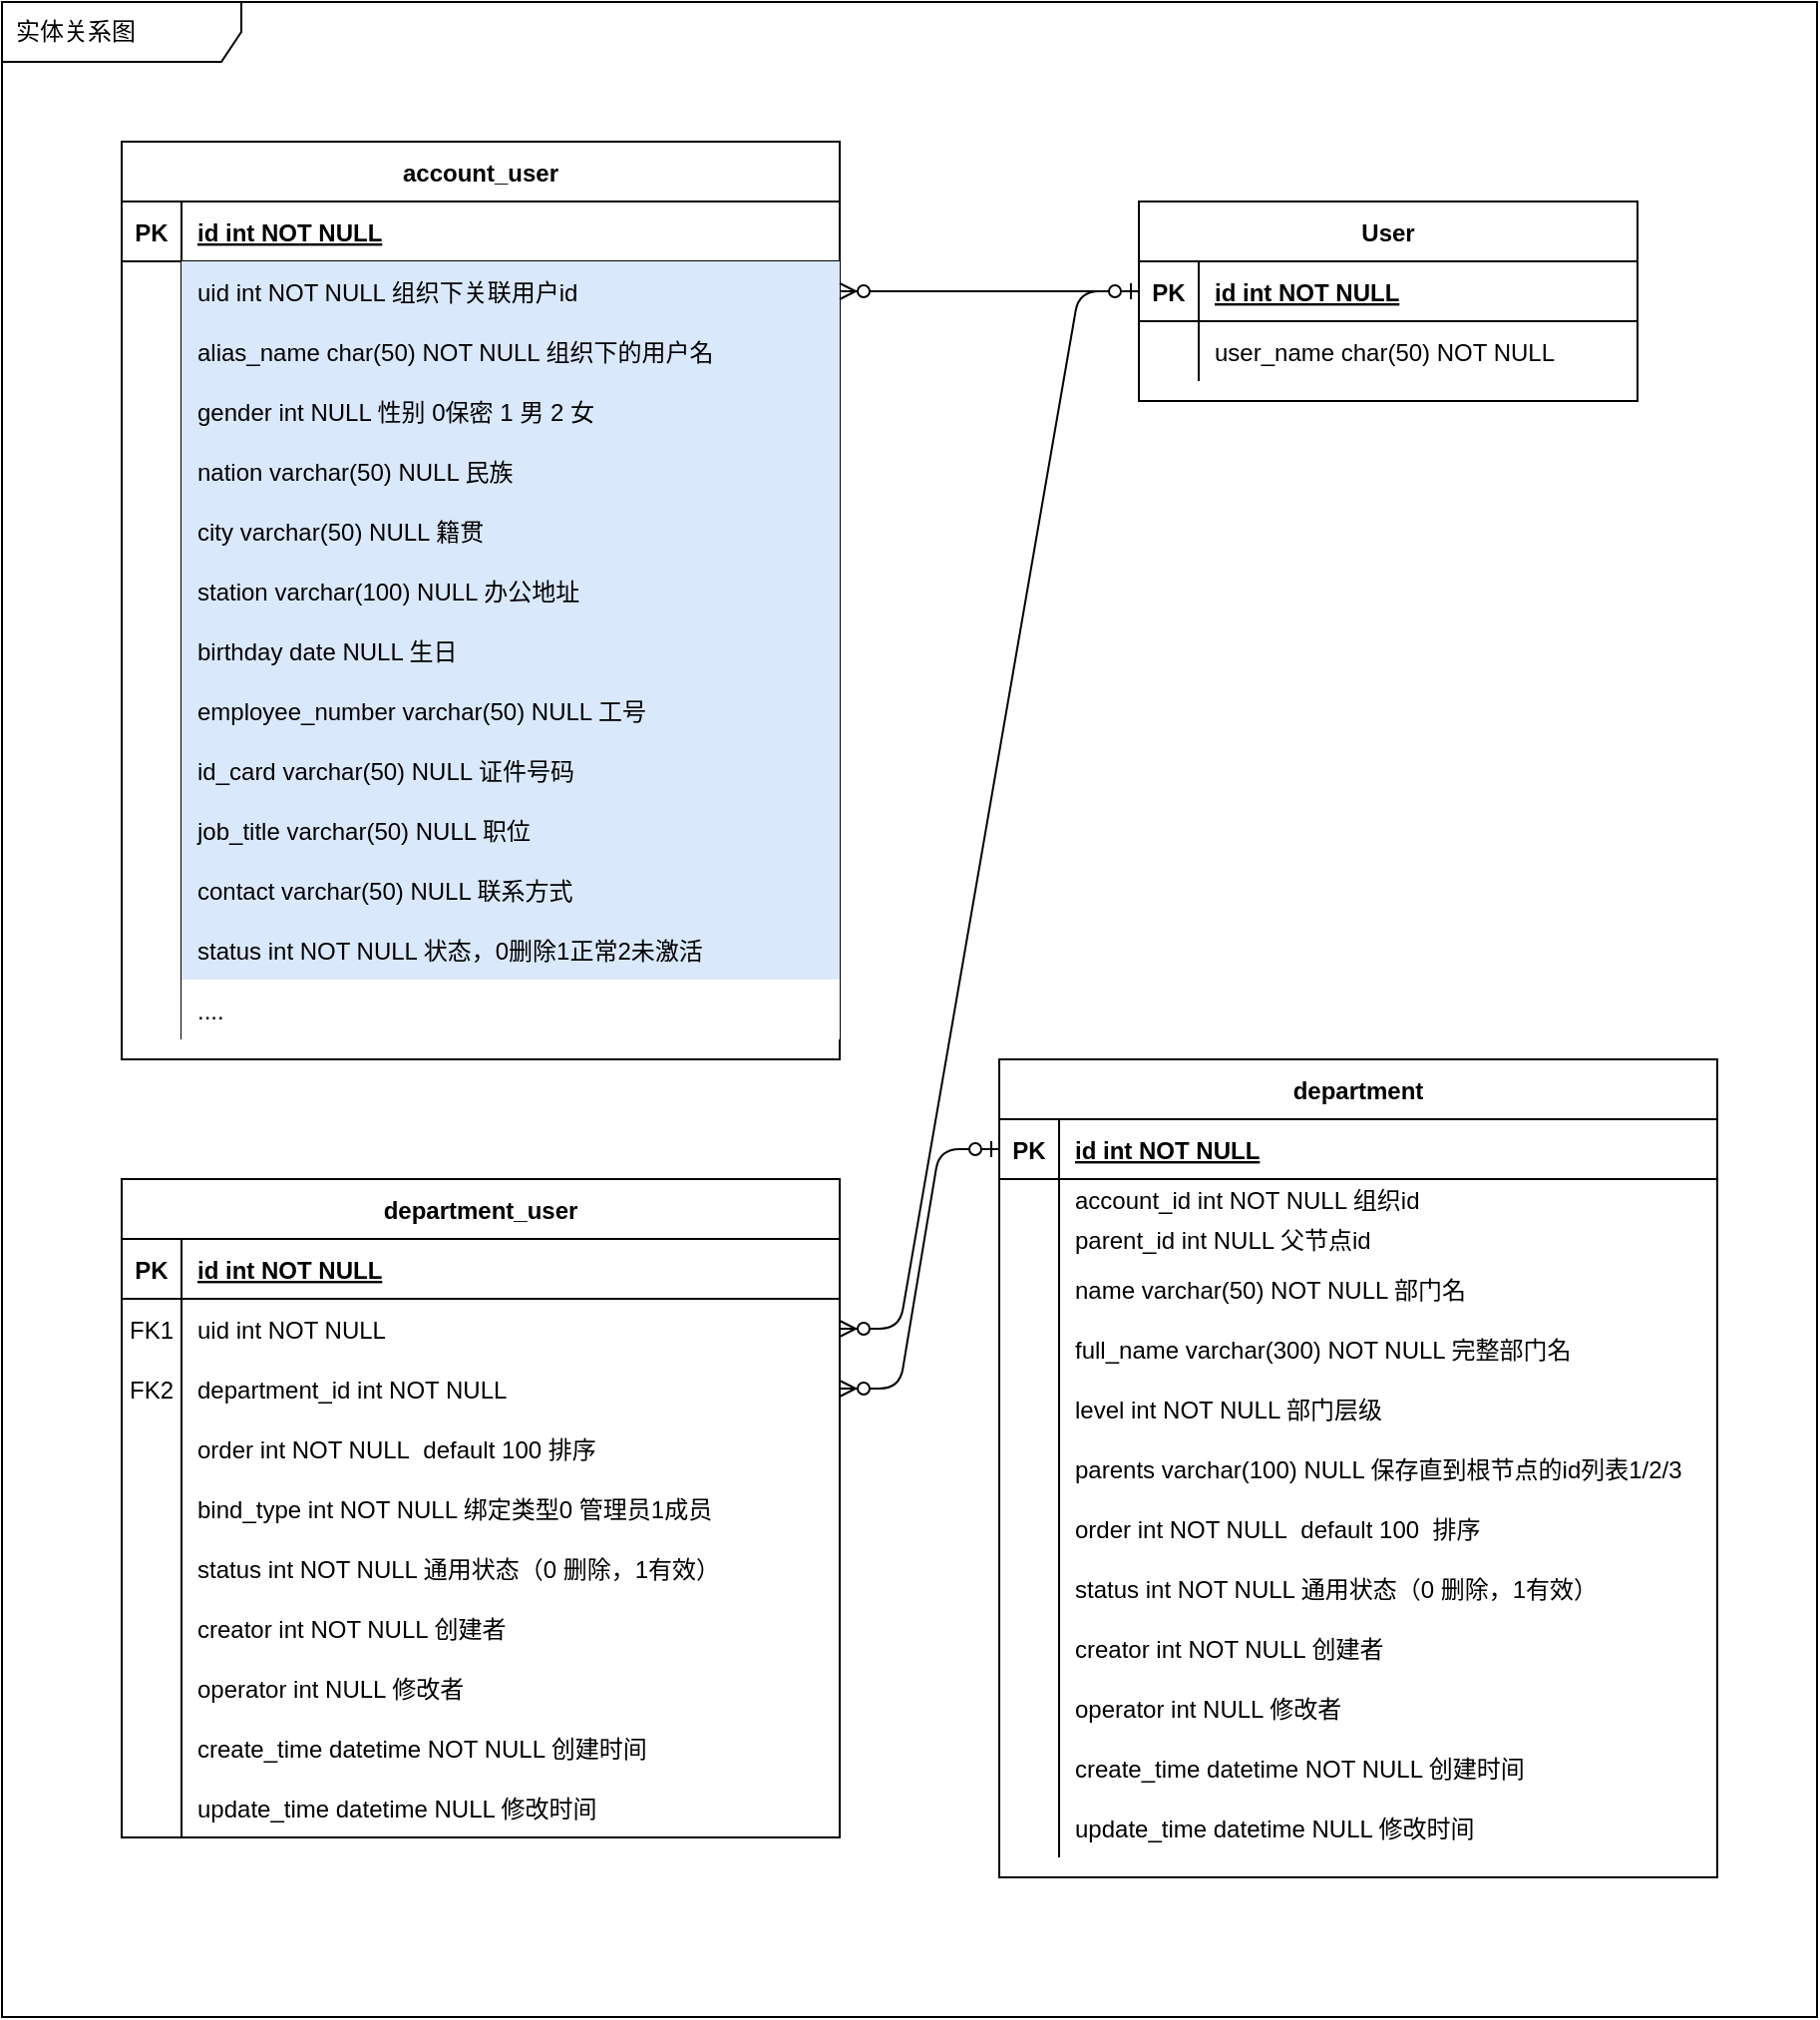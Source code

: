 <mxfile version="15.2.1" type="github" pages="2">
  <diagram id="R2lEEEUBdFMjLlhIrx00" name="部门成员">
    <mxGraphModel dx="2608" dy="819" grid="1" gridSize="10" guides="1" tooltips="1" connect="1" arrows="1" fold="1" page="1" pageScale="1" pageWidth="850" pageHeight="1100" math="0" shadow="0" extFonts="Permanent Marker^https://fonts.googleapis.com/css?family=Permanent+Marker">
      <root>
        <mxCell id="0" />
        <mxCell id="1" parent="0" />
        <mxCell id="nXsBDGM92rr0ssVComMT-1" value="实体关系图" style="shape=umlFrame;whiteSpace=wrap;html=1;width=120;height=30;boundedLbl=1;verticalAlign=middle;align=left;spacingLeft=5;" vertex="1" parent="1">
          <mxGeometry x="-60" y="60" width="910" height="1010" as="geometry" />
        </mxCell>
        <mxCell id="C-vyLk0tnHw3VtMMgP7b-1" value="" style="edgeStyle=entityRelationEdgeStyle;endArrow=ERzeroToMany;startArrow=ERone;endFill=1;startFill=0;" parent="1" source="C-vyLk0tnHw3VtMMgP7b-24" target="C-vyLk0tnHw3VtMMgP7b-6" edge="1">
          <mxGeometry width="100" height="100" relative="1" as="geometry">
            <mxPoint x="400" y="720" as="sourcePoint" />
            <mxPoint x="500" y="620" as="targetPoint" />
          </mxGeometry>
        </mxCell>
        <mxCell id="C-vyLk0tnHw3VtMMgP7b-2" value="department_user" style="shape=table;startSize=30;container=1;collapsible=1;childLayout=tableLayout;fixedRows=1;rowLines=0;fontStyle=1;align=center;resizeLast=1;" parent="1" vertex="1">
          <mxGeometry y="650" width="360" height="330" as="geometry" />
        </mxCell>
        <mxCell id="C-vyLk0tnHw3VtMMgP7b-3" value="" style="shape=partialRectangle;collapsible=0;dropTarget=0;pointerEvents=0;fillColor=none;points=[[0,0.5],[1,0.5]];portConstraint=eastwest;top=0;left=0;right=0;bottom=1;" parent="C-vyLk0tnHw3VtMMgP7b-2" vertex="1">
          <mxGeometry y="30" width="360" height="30" as="geometry" />
        </mxCell>
        <mxCell id="C-vyLk0tnHw3VtMMgP7b-4" value="PK" style="shape=partialRectangle;overflow=hidden;connectable=0;fillColor=none;top=0;left=0;bottom=0;right=0;fontStyle=1;" parent="C-vyLk0tnHw3VtMMgP7b-3" vertex="1">
          <mxGeometry width="30" height="30" as="geometry" />
        </mxCell>
        <mxCell id="C-vyLk0tnHw3VtMMgP7b-5" value="id int NOT NULL " style="shape=partialRectangle;overflow=hidden;connectable=0;fillColor=none;top=0;left=0;bottom=0;right=0;align=left;spacingLeft=6;fontStyle=5;" parent="C-vyLk0tnHw3VtMMgP7b-3" vertex="1">
          <mxGeometry x="30" width="330" height="30" as="geometry" />
        </mxCell>
        <mxCell id="C-vyLk0tnHw3VtMMgP7b-6" value="" style="shape=partialRectangle;collapsible=0;dropTarget=0;pointerEvents=0;fillColor=none;points=[[0,0.5],[1,0.5]];portConstraint=eastwest;top=0;left=0;right=0;bottom=0;" parent="C-vyLk0tnHw3VtMMgP7b-2" vertex="1">
          <mxGeometry y="60" width="360" height="30" as="geometry" />
        </mxCell>
        <mxCell id="C-vyLk0tnHw3VtMMgP7b-7" value="FK1" style="shape=partialRectangle;overflow=hidden;connectable=0;fillColor=none;top=0;left=0;bottom=0;right=0;" parent="C-vyLk0tnHw3VtMMgP7b-6" vertex="1">
          <mxGeometry width="30" height="30" as="geometry" />
        </mxCell>
        <mxCell id="C-vyLk0tnHw3VtMMgP7b-8" value="uid int NOT NULL" style="shape=partialRectangle;overflow=hidden;connectable=0;fillColor=none;top=0;left=0;bottom=0;right=0;align=left;spacingLeft=6;" parent="C-vyLk0tnHw3VtMMgP7b-6" vertex="1">
          <mxGeometry x="30" width="330" height="30" as="geometry" />
        </mxCell>
        <mxCell id="C-vyLk0tnHw3VtMMgP7b-9" value="" style="shape=partialRectangle;collapsible=0;dropTarget=0;pointerEvents=0;fillColor=none;points=[[0,0.5],[1,0.5]];portConstraint=eastwest;top=0;left=0;right=0;bottom=0;" parent="C-vyLk0tnHw3VtMMgP7b-2" vertex="1">
          <mxGeometry y="90" width="360" height="30" as="geometry" />
        </mxCell>
        <mxCell id="C-vyLk0tnHw3VtMMgP7b-10" value="FK2" style="shape=partialRectangle;overflow=hidden;connectable=0;fillColor=none;top=0;left=0;bottom=0;right=0;" parent="C-vyLk0tnHw3VtMMgP7b-9" vertex="1">
          <mxGeometry width="30" height="30" as="geometry" />
        </mxCell>
        <mxCell id="C-vyLk0tnHw3VtMMgP7b-11" value="department_id int NOT NULL" style="shape=partialRectangle;overflow=hidden;connectable=0;fillColor=none;top=0;left=0;bottom=0;right=0;align=left;spacingLeft=6;" parent="C-vyLk0tnHw3VtMMgP7b-9" vertex="1">
          <mxGeometry x="30" width="330" height="30" as="geometry" />
        </mxCell>
        <mxCell id="slBazjc1UHBDNBqlMxVu-6" style="shape=partialRectangle;collapsible=0;dropTarget=0;pointerEvents=0;fillColor=none;points=[[0,0.5],[1,0.5]];portConstraint=eastwest;top=0;left=0;right=0;bottom=0;" vertex="1" parent="C-vyLk0tnHw3VtMMgP7b-2">
          <mxGeometry y="120" width="360" height="30" as="geometry" />
        </mxCell>
        <mxCell id="slBazjc1UHBDNBqlMxVu-7" style="shape=partialRectangle;overflow=hidden;connectable=0;fillColor=none;top=0;left=0;bottom=0;right=0;" vertex="1" parent="slBazjc1UHBDNBqlMxVu-6">
          <mxGeometry width="30" height="30" as="geometry" />
        </mxCell>
        <mxCell id="slBazjc1UHBDNBqlMxVu-8" value="order int NOT NULL  default 100 排序" style="shape=partialRectangle;overflow=hidden;connectable=0;fillColor=none;top=0;left=0;bottom=0;right=0;align=left;spacingLeft=6;" vertex="1" parent="slBazjc1UHBDNBqlMxVu-6">
          <mxGeometry x="30" width="330" height="30" as="geometry" />
        </mxCell>
        <mxCell id="slBazjc1UHBDNBqlMxVu-10" style="shape=partialRectangle;collapsible=0;dropTarget=0;pointerEvents=0;fillColor=none;points=[[0,0.5],[1,0.5]];portConstraint=eastwest;top=0;left=0;right=0;bottom=0;" vertex="1" parent="C-vyLk0tnHw3VtMMgP7b-2">
          <mxGeometry y="150" width="360" height="30" as="geometry" />
        </mxCell>
        <mxCell id="slBazjc1UHBDNBqlMxVu-11" style="shape=partialRectangle;overflow=hidden;connectable=0;fillColor=none;top=0;left=0;bottom=0;right=0;" vertex="1" parent="slBazjc1UHBDNBqlMxVu-10">
          <mxGeometry width="30" height="30" as="geometry" />
        </mxCell>
        <mxCell id="slBazjc1UHBDNBqlMxVu-12" value="bind_type int NOT NULL 绑定类型0 管理员1成员 " style="shape=partialRectangle;overflow=hidden;connectable=0;fillColor=none;top=0;left=0;bottom=0;right=0;align=left;spacingLeft=6;" vertex="1" parent="slBazjc1UHBDNBqlMxVu-10">
          <mxGeometry x="30" width="330" height="30" as="geometry" />
        </mxCell>
        <mxCell id="Lw-cmZCCrCGT3gQhGZ3B-30" value="" style="shape=partialRectangle;collapsible=0;dropTarget=0;pointerEvents=0;fillColor=none;points=[[0,0.5],[1,0.5]];portConstraint=eastwest;top=0;left=0;right=0;bottom=0;" vertex="1" parent="C-vyLk0tnHw3VtMMgP7b-2">
          <mxGeometry y="180" width="360" height="30" as="geometry" />
        </mxCell>
        <mxCell id="Lw-cmZCCrCGT3gQhGZ3B-31" value="" style="shape=partialRectangle;overflow=hidden;connectable=0;fillColor=none;top=0;left=0;bottom=0;right=0;" vertex="1" parent="Lw-cmZCCrCGT3gQhGZ3B-30">
          <mxGeometry width="30" height="30" as="geometry" />
        </mxCell>
        <mxCell id="Lw-cmZCCrCGT3gQhGZ3B-32" value="status int NOT NULL 通用状态（0 删除，1有效）" style="shape=partialRectangle;overflow=hidden;connectable=0;fillColor=none;top=0;left=0;bottom=0;right=0;align=left;spacingLeft=6;" vertex="1" parent="Lw-cmZCCrCGT3gQhGZ3B-30">
          <mxGeometry x="30" width="330" height="30" as="geometry" />
        </mxCell>
        <mxCell id="Lw-cmZCCrCGT3gQhGZ3B-33" value="" style="shape=partialRectangle;collapsible=0;dropTarget=0;pointerEvents=0;fillColor=none;points=[[0,0.5],[1,0.5]];portConstraint=eastwest;top=0;left=0;right=0;bottom=0;" vertex="1" parent="C-vyLk0tnHw3VtMMgP7b-2">
          <mxGeometry y="210" width="360" height="30" as="geometry" />
        </mxCell>
        <mxCell id="Lw-cmZCCrCGT3gQhGZ3B-34" value="" style="shape=partialRectangle;overflow=hidden;connectable=0;fillColor=none;top=0;left=0;bottom=0;right=0;" vertex="1" parent="Lw-cmZCCrCGT3gQhGZ3B-33">
          <mxGeometry width="30" height="30" as="geometry" />
        </mxCell>
        <mxCell id="Lw-cmZCCrCGT3gQhGZ3B-35" value="creator int NOT NULL 创建者" style="shape=partialRectangle;overflow=hidden;connectable=0;fillColor=none;top=0;left=0;bottom=0;right=0;align=left;spacingLeft=6;" vertex="1" parent="Lw-cmZCCrCGT3gQhGZ3B-33">
          <mxGeometry x="30" width="330" height="30" as="geometry" />
        </mxCell>
        <mxCell id="Lw-cmZCCrCGT3gQhGZ3B-36" value="" style="shape=partialRectangle;collapsible=0;dropTarget=0;pointerEvents=0;fillColor=none;points=[[0,0.5],[1,0.5]];portConstraint=eastwest;top=0;left=0;right=0;bottom=0;" vertex="1" parent="C-vyLk0tnHw3VtMMgP7b-2">
          <mxGeometry y="240" width="360" height="30" as="geometry" />
        </mxCell>
        <mxCell id="Lw-cmZCCrCGT3gQhGZ3B-37" value="" style="shape=partialRectangle;overflow=hidden;connectable=0;fillColor=none;top=0;left=0;bottom=0;right=0;" vertex="1" parent="Lw-cmZCCrCGT3gQhGZ3B-36">
          <mxGeometry width="30" height="30" as="geometry" />
        </mxCell>
        <mxCell id="Lw-cmZCCrCGT3gQhGZ3B-38" value="operator int NULL 修改者" style="shape=partialRectangle;overflow=hidden;connectable=0;fillColor=none;top=0;left=0;bottom=0;right=0;align=left;spacingLeft=6;" vertex="1" parent="Lw-cmZCCrCGT3gQhGZ3B-36">
          <mxGeometry x="30" width="330" height="30" as="geometry" />
        </mxCell>
        <mxCell id="Lw-cmZCCrCGT3gQhGZ3B-39" value="" style="shape=partialRectangle;collapsible=0;dropTarget=0;pointerEvents=0;fillColor=none;points=[[0,0.5],[1,0.5]];portConstraint=eastwest;top=0;left=0;right=0;bottom=0;" vertex="1" parent="C-vyLk0tnHw3VtMMgP7b-2">
          <mxGeometry y="270" width="360" height="30" as="geometry" />
        </mxCell>
        <mxCell id="Lw-cmZCCrCGT3gQhGZ3B-40" value="" style="shape=partialRectangle;overflow=hidden;connectable=0;fillColor=none;top=0;left=0;bottom=0;right=0;" vertex="1" parent="Lw-cmZCCrCGT3gQhGZ3B-39">
          <mxGeometry width="30" height="30" as="geometry" />
        </mxCell>
        <mxCell id="Lw-cmZCCrCGT3gQhGZ3B-41" value="create_time datetime NOT NULL 创建时间" style="shape=partialRectangle;overflow=hidden;connectable=0;fillColor=none;top=0;left=0;bottom=0;right=0;align=left;spacingLeft=6;" vertex="1" parent="Lw-cmZCCrCGT3gQhGZ3B-39">
          <mxGeometry x="30" width="330" height="30" as="geometry" />
        </mxCell>
        <mxCell id="Lw-cmZCCrCGT3gQhGZ3B-42" value="" style="shape=partialRectangle;collapsible=0;dropTarget=0;pointerEvents=0;fillColor=none;points=[[0,0.5],[1,0.5]];portConstraint=eastwest;top=0;left=0;right=0;bottom=0;" vertex="1" parent="C-vyLk0tnHw3VtMMgP7b-2">
          <mxGeometry y="300" width="360" height="30" as="geometry" />
        </mxCell>
        <mxCell id="Lw-cmZCCrCGT3gQhGZ3B-43" value="" style="shape=partialRectangle;overflow=hidden;connectable=0;fillColor=none;top=0;left=0;bottom=0;right=0;" vertex="1" parent="Lw-cmZCCrCGT3gQhGZ3B-42">
          <mxGeometry width="30" height="30" as="geometry" />
        </mxCell>
        <mxCell id="Lw-cmZCCrCGT3gQhGZ3B-44" value="update_time datetime NULL 修改时间" style="shape=partialRectangle;overflow=hidden;connectable=0;fillColor=none;top=0;left=0;bottom=0;right=0;align=left;spacingLeft=6;" vertex="1" parent="Lw-cmZCCrCGT3gQhGZ3B-42">
          <mxGeometry x="30" width="330" height="30" as="geometry" />
        </mxCell>
        <mxCell id="C-vyLk0tnHw3VtMMgP7b-13" value="department" style="shape=table;startSize=30;container=1;collapsible=1;childLayout=tableLayout;fixedRows=1;rowLines=0;fontStyle=1;align=center;resizeLast=1;" parent="1" vertex="1">
          <mxGeometry x="440" y="590" width="360" height="410" as="geometry" />
        </mxCell>
        <mxCell id="C-vyLk0tnHw3VtMMgP7b-14" value="" style="shape=partialRectangle;collapsible=0;dropTarget=0;pointerEvents=0;fillColor=none;points=[[0,0.5],[1,0.5]];portConstraint=eastwest;top=0;left=0;right=0;bottom=1;" parent="C-vyLk0tnHw3VtMMgP7b-13" vertex="1">
          <mxGeometry y="30" width="360" height="30" as="geometry" />
        </mxCell>
        <mxCell id="C-vyLk0tnHw3VtMMgP7b-15" value="PK" style="shape=partialRectangle;overflow=hidden;connectable=0;fillColor=none;top=0;left=0;bottom=0;right=0;fontStyle=1;" parent="C-vyLk0tnHw3VtMMgP7b-14" vertex="1">
          <mxGeometry width="30" height="30" as="geometry" />
        </mxCell>
        <mxCell id="C-vyLk0tnHw3VtMMgP7b-16" value="id int NOT NULL " style="shape=partialRectangle;overflow=hidden;connectable=0;fillColor=none;top=0;left=0;bottom=0;right=0;align=left;spacingLeft=6;fontStyle=5;" parent="C-vyLk0tnHw3VtMMgP7b-14" vertex="1">
          <mxGeometry x="30" width="330" height="30" as="geometry" />
        </mxCell>
        <mxCell id="C-vyLk0tnHw3VtMMgP7b-17" value="" style="shape=partialRectangle;collapsible=0;dropTarget=0;pointerEvents=0;fillColor=none;points=[[0,0.5],[1,0.5]];portConstraint=eastwest;top=0;left=0;right=0;bottom=0;" parent="C-vyLk0tnHw3VtMMgP7b-13" vertex="1">
          <mxGeometry y="60" width="360" height="20" as="geometry" />
        </mxCell>
        <mxCell id="C-vyLk0tnHw3VtMMgP7b-18" value="" style="shape=partialRectangle;overflow=hidden;connectable=0;fillColor=none;top=0;left=0;bottom=0;right=0;" parent="C-vyLk0tnHw3VtMMgP7b-17" vertex="1">
          <mxGeometry width="30" height="20" as="geometry" />
        </mxCell>
        <mxCell id="C-vyLk0tnHw3VtMMgP7b-19" value="account_id int NOT NULL 组织id" style="shape=partialRectangle;overflow=hidden;connectable=0;fillColor=none;top=0;left=0;bottom=0;right=0;align=left;spacingLeft=6;" parent="C-vyLk0tnHw3VtMMgP7b-17" vertex="1">
          <mxGeometry x="30" width="330" height="20" as="geometry" />
        </mxCell>
        <mxCell id="maTe4Xsu1yc0DHSi450m-1" value="" style="shape=partialRectangle;collapsible=0;dropTarget=0;pointerEvents=0;fillColor=none;points=[[0,0.5],[1,0.5]];portConstraint=eastwest;top=0;left=0;right=0;bottom=0;" vertex="1" parent="C-vyLk0tnHw3VtMMgP7b-13">
          <mxGeometry y="80" width="360" height="20" as="geometry" />
        </mxCell>
        <mxCell id="maTe4Xsu1yc0DHSi450m-2" value="" style="shape=partialRectangle;overflow=hidden;connectable=0;fillColor=none;top=0;left=0;bottom=0;right=0;" vertex="1" parent="maTe4Xsu1yc0DHSi450m-1">
          <mxGeometry width="30" height="20" as="geometry" />
        </mxCell>
        <mxCell id="maTe4Xsu1yc0DHSi450m-3" value="parent_id int NULL 父节点id" style="shape=partialRectangle;overflow=hidden;connectable=0;fillColor=none;top=0;left=0;bottom=0;right=0;align=left;spacingLeft=6;" vertex="1" parent="maTe4Xsu1yc0DHSi450m-1">
          <mxGeometry x="30" width="330" height="20" as="geometry" />
        </mxCell>
        <mxCell id="C-vyLk0tnHw3VtMMgP7b-20" value="" style="shape=partialRectangle;collapsible=0;dropTarget=0;pointerEvents=0;fillColor=none;points=[[0,0.5],[1,0.5]];portConstraint=eastwest;top=0;left=0;right=0;bottom=0;" parent="C-vyLk0tnHw3VtMMgP7b-13" vertex="1">
          <mxGeometry y="100" width="360" height="30" as="geometry" />
        </mxCell>
        <mxCell id="C-vyLk0tnHw3VtMMgP7b-21" value="" style="shape=partialRectangle;overflow=hidden;connectable=0;fillColor=none;top=0;left=0;bottom=0;right=0;" parent="C-vyLk0tnHw3VtMMgP7b-20" vertex="1">
          <mxGeometry width="30" height="30" as="geometry" />
        </mxCell>
        <mxCell id="C-vyLk0tnHw3VtMMgP7b-22" value="name varchar(50) NOT NULL 部门名" style="shape=partialRectangle;overflow=hidden;connectable=0;fillColor=none;top=0;left=0;bottom=0;right=0;align=left;spacingLeft=6;" parent="C-vyLk0tnHw3VtMMgP7b-20" vertex="1">
          <mxGeometry x="30" width="330" height="30" as="geometry" />
        </mxCell>
        <mxCell id="slBazjc1UHBDNBqlMxVu-13" style="shape=partialRectangle;collapsible=0;dropTarget=0;pointerEvents=0;fillColor=none;points=[[0,0.5],[1,0.5]];portConstraint=eastwest;top=0;left=0;right=0;bottom=0;" vertex="1" parent="C-vyLk0tnHw3VtMMgP7b-13">
          <mxGeometry y="130" width="360" height="30" as="geometry" />
        </mxCell>
        <mxCell id="slBazjc1UHBDNBqlMxVu-14" style="shape=partialRectangle;overflow=hidden;connectable=0;fillColor=none;top=0;left=0;bottom=0;right=0;" vertex="1" parent="slBazjc1UHBDNBqlMxVu-13">
          <mxGeometry width="30" height="30" as="geometry" />
        </mxCell>
        <mxCell id="slBazjc1UHBDNBqlMxVu-15" value="full_name varchar(300) NOT NULL 完整部门名" style="shape=partialRectangle;overflow=hidden;connectable=0;fillColor=none;top=0;left=0;bottom=0;right=0;align=left;spacingLeft=6;" vertex="1" parent="slBazjc1UHBDNBqlMxVu-13">
          <mxGeometry x="30" width="330" height="30" as="geometry" />
        </mxCell>
        <mxCell id="slBazjc1UHBDNBqlMxVu-16" style="shape=partialRectangle;collapsible=0;dropTarget=0;pointerEvents=0;fillColor=none;points=[[0,0.5],[1,0.5]];portConstraint=eastwest;top=0;left=0;right=0;bottom=0;" vertex="1" parent="C-vyLk0tnHw3VtMMgP7b-13">
          <mxGeometry y="160" width="360" height="30" as="geometry" />
        </mxCell>
        <mxCell id="slBazjc1UHBDNBqlMxVu-17" style="shape=partialRectangle;overflow=hidden;connectable=0;fillColor=none;top=0;left=0;bottom=0;right=0;" vertex="1" parent="slBazjc1UHBDNBqlMxVu-16">
          <mxGeometry width="30" height="30" as="geometry" />
        </mxCell>
        <mxCell id="slBazjc1UHBDNBqlMxVu-18" value="level int NOT NULL 部门层级" style="shape=partialRectangle;overflow=hidden;connectable=0;fillColor=none;top=0;left=0;bottom=0;right=0;align=left;spacingLeft=6;" vertex="1" parent="slBazjc1UHBDNBqlMxVu-16">
          <mxGeometry x="30" width="330" height="30" as="geometry" />
        </mxCell>
        <mxCell id="Lw-cmZCCrCGT3gQhGZ3B-7" value="" style="shape=partialRectangle;collapsible=0;dropTarget=0;pointerEvents=0;fillColor=none;points=[[0,0.5],[1,0.5]];portConstraint=eastwest;top=0;left=0;right=0;bottom=0;" vertex="1" parent="C-vyLk0tnHw3VtMMgP7b-13">
          <mxGeometry y="190" width="360" height="30" as="geometry" />
        </mxCell>
        <mxCell id="Lw-cmZCCrCGT3gQhGZ3B-8" value="" style="shape=partialRectangle;overflow=hidden;connectable=0;fillColor=none;top=0;left=0;bottom=0;right=0;" vertex="1" parent="Lw-cmZCCrCGT3gQhGZ3B-7">
          <mxGeometry width="30" height="30" as="geometry" />
        </mxCell>
        <mxCell id="Lw-cmZCCrCGT3gQhGZ3B-9" value="parents varchar(100) NULL 保存直到根节点的id列表1/2/3" style="shape=partialRectangle;overflow=hidden;connectable=0;fillColor=none;top=0;left=0;bottom=0;right=0;align=left;spacingLeft=6;" vertex="1" parent="Lw-cmZCCrCGT3gQhGZ3B-7">
          <mxGeometry x="30" width="330" height="30" as="geometry" />
        </mxCell>
        <mxCell id="Lw-cmZCCrCGT3gQhGZ3B-3" value="" style="shape=partialRectangle;collapsible=0;dropTarget=0;pointerEvents=0;fillColor=none;points=[[0,0.5],[1,0.5]];portConstraint=eastwest;top=0;left=0;right=0;bottom=0;" vertex="1" parent="C-vyLk0tnHw3VtMMgP7b-13">
          <mxGeometry y="220" width="360" height="30" as="geometry" />
        </mxCell>
        <mxCell id="Lw-cmZCCrCGT3gQhGZ3B-4" value="" style="shape=partialRectangle;overflow=hidden;connectable=0;fillColor=none;top=0;left=0;bottom=0;right=0;" vertex="1" parent="Lw-cmZCCrCGT3gQhGZ3B-3">
          <mxGeometry width="30" height="30" as="geometry" />
        </mxCell>
        <mxCell id="Lw-cmZCCrCGT3gQhGZ3B-5" value="order int NOT NULL  default 100  排序" style="shape=partialRectangle;overflow=hidden;connectable=0;fillColor=none;top=0;left=0;bottom=0;right=0;align=left;spacingLeft=6;" vertex="1" parent="Lw-cmZCCrCGT3gQhGZ3B-3">
          <mxGeometry x="30" width="330" height="30" as="geometry" />
        </mxCell>
        <mxCell id="Lw-cmZCCrCGT3gQhGZ3B-10" value="" style="shape=partialRectangle;collapsible=0;dropTarget=0;pointerEvents=0;fillColor=none;points=[[0,0.5],[1,0.5]];portConstraint=eastwest;top=0;left=0;right=0;bottom=0;" vertex="1" parent="C-vyLk0tnHw3VtMMgP7b-13">
          <mxGeometry y="250" width="360" height="30" as="geometry" />
        </mxCell>
        <mxCell id="Lw-cmZCCrCGT3gQhGZ3B-11" value="" style="shape=partialRectangle;overflow=hidden;connectable=0;fillColor=none;top=0;left=0;bottom=0;right=0;" vertex="1" parent="Lw-cmZCCrCGT3gQhGZ3B-10">
          <mxGeometry width="30" height="30" as="geometry" />
        </mxCell>
        <mxCell id="Lw-cmZCCrCGT3gQhGZ3B-12" value="status int NOT NULL 通用状态（0 删除，1有效）" style="shape=partialRectangle;overflow=hidden;connectable=0;fillColor=none;top=0;left=0;bottom=0;right=0;align=left;spacingLeft=6;" vertex="1" parent="Lw-cmZCCrCGT3gQhGZ3B-10">
          <mxGeometry x="30" width="330" height="30" as="geometry" />
        </mxCell>
        <mxCell id="Lw-cmZCCrCGT3gQhGZ3B-13" value="" style="shape=partialRectangle;collapsible=0;dropTarget=0;pointerEvents=0;fillColor=none;points=[[0,0.5],[1,0.5]];portConstraint=eastwest;top=0;left=0;right=0;bottom=0;" vertex="1" parent="C-vyLk0tnHw3VtMMgP7b-13">
          <mxGeometry y="280" width="360" height="30" as="geometry" />
        </mxCell>
        <mxCell id="Lw-cmZCCrCGT3gQhGZ3B-14" value="" style="shape=partialRectangle;overflow=hidden;connectable=0;fillColor=none;top=0;left=0;bottom=0;right=0;" vertex="1" parent="Lw-cmZCCrCGT3gQhGZ3B-13">
          <mxGeometry width="30" height="30" as="geometry" />
        </mxCell>
        <mxCell id="Lw-cmZCCrCGT3gQhGZ3B-15" value="creator int NOT NULL 创建者" style="shape=partialRectangle;overflow=hidden;connectable=0;fillColor=none;top=0;left=0;bottom=0;right=0;align=left;spacingLeft=6;" vertex="1" parent="Lw-cmZCCrCGT3gQhGZ3B-13">
          <mxGeometry x="30" width="330" height="30" as="geometry" />
        </mxCell>
        <mxCell id="Lw-cmZCCrCGT3gQhGZ3B-16" value="" style="shape=partialRectangle;collapsible=0;dropTarget=0;pointerEvents=0;fillColor=none;points=[[0,0.5],[1,0.5]];portConstraint=eastwest;top=0;left=0;right=0;bottom=0;" vertex="1" parent="C-vyLk0tnHw3VtMMgP7b-13">
          <mxGeometry y="310" width="360" height="30" as="geometry" />
        </mxCell>
        <mxCell id="Lw-cmZCCrCGT3gQhGZ3B-17" value="" style="shape=partialRectangle;overflow=hidden;connectable=0;fillColor=none;top=0;left=0;bottom=0;right=0;" vertex="1" parent="Lw-cmZCCrCGT3gQhGZ3B-16">
          <mxGeometry width="30" height="30" as="geometry" />
        </mxCell>
        <mxCell id="Lw-cmZCCrCGT3gQhGZ3B-18" value="operator int NULL 修改者" style="shape=partialRectangle;overflow=hidden;connectable=0;fillColor=none;top=0;left=0;bottom=0;right=0;align=left;spacingLeft=6;" vertex="1" parent="Lw-cmZCCrCGT3gQhGZ3B-16">
          <mxGeometry x="30" width="330" height="30" as="geometry" />
        </mxCell>
        <mxCell id="Lw-cmZCCrCGT3gQhGZ3B-19" value="" style="shape=partialRectangle;collapsible=0;dropTarget=0;pointerEvents=0;fillColor=none;points=[[0,0.5],[1,0.5]];portConstraint=eastwest;top=0;left=0;right=0;bottom=0;" vertex="1" parent="C-vyLk0tnHw3VtMMgP7b-13">
          <mxGeometry y="340" width="360" height="30" as="geometry" />
        </mxCell>
        <mxCell id="Lw-cmZCCrCGT3gQhGZ3B-20" value="" style="shape=partialRectangle;overflow=hidden;connectable=0;fillColor=none;top=0;left=0;bottom=0;right=0;" vertex="1" parent="Lw-cmZCCrCGT3gQhGZ3B-19">
          <mxGeometry width="30" height="30" as="geometry" />
        </mxCell>
        <mxCell id="Lw-cmZCCrCGT3gQhGZ3B-21" value="create_time datetime NOT NULL 创建时间" style="shape=partialRectangle;overflow=hidden;connectable=0;fillColor=none;top=0;left=0;bottom=0;right=0;align=left;spacingLeft=6;" vertex="1" parent="Lw-cmZCCrCGT3gQhGZ3B-19">
          <mxGeometry x="30" width="330" height="30" as="geometry" />
        </mxCell>
        <mxCell id="Lw-cmZCCrCGT3gQhGZ3B-22" value="" style="shape=partialRectangle;collapsible=0;dropTarget=0;pointerEvents=0;fillColor=none;points=[[0,0.5],[1,0.5]];portConstraint=eastwest;top=0;left=0;right=0;bottom=0;" vertex="1" parent="C-vyLk0tnHw3VtMMgP7b-13">
          <mxGeometry y="370" width="360" height="30" as="geometry" />
        </mxCell>
        <mxCell id="Lw-cmZCCrCGT3gQhGZ3B-23" value="" style="shape=partialRectangle;overflow=hidden;connectable=0;fillColor=none;top=0;left=0;bottom=0;right=0;" vertex="1" parent="Lw-cmZCCrCGT3gQhGZ3B-22">
          <mxGeometry width="30" height="30" as="geometry" />
        </mxCell>
        <mxCell id="Lw-cmZCCrCGT3gQhGZ3B-24" value="update_time datetime NULL 修改时间" style="shape=partialRectangle;overflow=hidden;connectable=0;fillColor=none;top=0;left=0;bottom=0;right=0;align=left;spacingLeft=6;" vertex="1" parent="Lw-cmZCCrCGT3gQhGZ3B-22">
          <mxGeometry x="30" width="330" height="30" as="geometry" />
        </mxCell>
        <mxCell id="C-vyLk0tnHw3VtMMgP7b-23" value="User" style="shape=table;startSize=30;container=1;collapsible=1;childLayout=tableLayout;fixedRows=1;rowLines=0;fontStyle=1;align=center;resizeLast=1;" parent="1" vertex="1">
          <mxGeometry x="510" y="160" width="250" height="100" as="geometry" />
        </mxCell>
        <mxCell id="C-vyLk0tnHw3VtMMgP7b-24" value="" style="shape=partialRectangle;collapsible=0;dropTarget=0;pointerEvents=0;fillColor=none;points=[[0,0.5],[1,0.5]];portConstraint=eastwest;top=0;left=0;right=0;bottom=1;" parent="C-vyLk0tnHw3VtMMgP7b-23" vertex="1">
          <mxGeometry y="30" width="250" height="30" as="geometry" />
        </mxCell>
        <mxCell id="C-vyLk0tnHw3VtMMgP7b-25" value="PK" style="shape=partialRectangle;overflow=hidden;connectable=0;fillColor=none;top=0;left=0;bottom=0;right=0;fontStyle=1;" parent="C-vyLk0tnHw3VtMMgP7b-24" vertex="1">
          <mxGeometry width="30" height="30" as="geometry" />
        </mxCell>
        <mxCell id="C-vyLk0tnHw3VtMMgP7b-26" value="id int NOT NULL " style="shape=partialRectangle;overflow=hidden;connectable=0;fillColor=none;top=0;left=0;bottom=0;right=0;align=left;spacingLeft=6;fontStyle=5;" parent="C-vyLk0tnHw3VtMMgP7b-24" vertex="1">
          <mxGeometry x="30" width="220" height="30" as="geometry" />
        </mxCell>
        <mxCell id="C-vyLk0tnHw3VtMMgP7b-27" value="" style="shape=partialRectangle;collapsible=0;dropTarget=0;pointerEvents=0;fillColor=none;points=[[0,0.5],[1,0.5]];portConstraint=eastwest;top=0;left=0;right=0;bottom=0;" parent="C-vyLk0tnHw3VtMMgP7b-23" vertex="1">
          <mxGeometry y="60" width="250" height="30" as="geometry" />
        </mxCell>
        <mxCell id="C-vyLk0tnHw3VtMMgP7b-28" value="" style="shape=partialRectangle;overflow=hidden;connectable=0;fillColor=none;top=0;left=0;bottom=0;right=0;" parent="C-vyLk0tnHw3VtMMgP7b-27" vertex="1">
          <mxGeometry width="30" height="30" as="geometry" />
        </mxCell>
        <mxCell id="C-vyLk0tnHw3VtMMgP7b-29" value="user_name char(50) NOT NULL" style="shape=partialRectangle;overflow=hidden;connectable=0;fillColor=none;top=0;left=0;bottom=0;right=0;align=left;spacingLeft=6;" parent="C-vyLk0tnHw3VtMMgP7b-27" vertex="1">
          <mxGeometry x="30" width="220" height="30" as="geometry" />
        </mxCell>
        <mxCell id="Lw-cmZCCrCGT3gQhGZ3B-2" value="" style="edgeStyle=entityRelationEdgeStyle;fontSize=12;html=1;endArrow=ERzeroToMany;startArrow=ERzeroToOne;" edge="1" parent="1" source="C-vyLk0tnHw3VtMMgP7b-14" target="C-vyLk0tnHw3VtMMgP7b-9">
          <mxGeometry width="100" height="100" relative="1" as="geometry">
            <mxPoint x="820" y="310" as="sourcePoint" />
            <mxPoint x="820" y="200" as="targetPoint" />
          </mxGeometry>
        </mxCell>
        <mxCell id="Lw-cmZCCrCGT3gQhGZ3B-51" value="account_user" style="shape=table;startSize=30;container=1;collapsible=1;childLayout=tableLayout;fixedRows=1;rowLines=0;fontStyle=1;align=center;resizeLast=1;" vertex="1" parent="1">
          <mxGeometry y="130" width="360" height="460" as="geometry" />
        </mxCell>
        <mxCell id="Lw-cmZCCrCGT3gQhGZ3B-52" value="" style="shape=partialRectangle;collapsible=0;dropTarget=0;pointerEvents=0;fillColor=none;points=[[0,0.5],[1,0.5]];portConstraint=eastwest;top=0;left=0;right=0;bottom=1;" vertex="1" parent="Lw-cmZCCrCGT3gQhGZ3B-51">
          <mxGeometry y="30" width="360" height="30" as="geometry" />
        </mxCell>
        <mxCell id="Lw-cmZCCrCGT3gQhGZ3B-53" value="PK" style="shape=partialRectangle;overflow=hidden;connectable=0;fillColor=none;top=0;left=0;bottom=0;right=0;fontStyle=1;" vertex="1" parent="Lw-cmZCCrCGT3gQhGZ3B-52">
          <mxGeometry width="30" height="30" as="geometry" />
        </mxCell>
        <mxCell id="Lw-cmZCCrCGT3gQhGZ3B-54" value="id int NOT NULL " style="shape=partialRectangle;overflow=hidden;connectable=0;fillColor=none;top=0;left=0;bottom=0;right=0;align=left;spacingLeft=6;fontStyle=5;" vertex="1" parent="Lw-cmZCCrCGT3gQhGZ3B-52">
          <mxGeometry x="30" width="330" height="30" as="geometry" />
        </mxCell>
        <mxCell id="Lw-cmZCCrCGT3gQhGZ3B-60" value="" style="shape=partialRectangle;collapsible=0;dropTarget=0;pointerEvents=0;fillColor=none;points=[[0,0.5],[1,0.5]];portConstraint=eastwest;top=0;left=0;right=0;bottom=0;" vertex="1" parent="Lw-cmZCCrCGT3gQhGZ3B-51">
          <mxGeometry y="60" width="360" height="30" as="geometry" />
        </mxCell>
        <mxCell id="Lw-cmZCCrCGT3gQhGZ3B-61" value="" style="shape=partialRectangle;overflow=hidden;connectable=0;fillColor=none;top=0;left=0;bottom=0;right=0;" vertex="1" parent="Lw-cmZCCrCGT3gQhGZ3B-60">
          <mxGeometry width="30" height="30" as="geometry" />
        </mxCell>
        <mxCell id="Lw-cmZCCrCGT3gQhGZ3B-62" value="uid int NOT NULL 组织下关联用户id" style="shape=partialRectangle;overflow=hidden;connectable=0;fillColor=#dae8fc;top=0;left=0;bottom=0;right=0;align=left;spacingLeft=6;strokeColor=#6c8ebf;" vertex="1" parent="Lw-cmZCCrCGT3gQhGZ3B-60">
          <mxGeometry x="30" width="330" height="30" as="geometry" />
        </mxCell>
        <mxCell id="Lw-cmZCCrCGT3gQhGZ3B-55" value="" style="shape=partialRectangle;collapsible=0;dropTarget=0;pointerEvents=0;fillColor=none;points=[[0,0.5],[1,0.5]];portConstraint=eastwest;top=0;left=0;right=0;bottom=0;" vertex="1" parent="Lw-cmZCCrCGT3gQhGZ3B-51">
          <mxGeometry y="90" width="360" height="30" as="geometry" />
        </mxCell>
        <mxCell id="Lw-cmZCCrCGT3gQhGZ3B-56" value="" style="shape=partialRectangle;overflow=hidden;connectable=0;fillColor=none;top=0;left=0;bottom=0;right=0;" vertex="1" parent="Lw-cmZCCrCGT3gQhGZ3B-55">
          <mxGeometry width="30" height="30" as="geometry" />
        </mxCell>
        <mxCell id="Lw-cmZCCrCGT3gQhGZ3B-57" value="alias_name char(50) NOT NULL 组织下的用户名" style="shape=partialRectangle;overflow=hidden;connectable=0;fillColor=#dae8fc;top=0;left=0;bottom=0;right=0;align=left;spacingLeft=6;strokeColor=#6c8ebf;" vertex="1" parent="Lw-cmZCCrCGT3gQhGZ3B-55">
          <mxGeometry x="30" width="330" height="30" as="geometry" />
        </mxCell>
        <mxCell id="Lw-cmZCCrCGT3gQhGZ3B-63" value="" style="shape=partialRectangle;collapsible=0;dropTarget=0;pointerEvents=0;fillColor=none;points=[[0,0.5],[1,0.5]];portConstraint=eastwest;top=0;left=0;right=0;bottom=0;" vertex="1" parent="Lw-cmZCCrCGT3gQhGZ3B-51">
          <mxGeometry y="120" width="360" height="30" as="geometry" />
        </mxCell>
        <mxCell id="Lw-cmZCCrCGT3gQhGZ3B-64" value="" style="shape=partialRectangle;overflow=hidden;connectable=0;fillColor=none;top=0;left=0;bottom=0;right=0;" vertex="1" parent="Lw-cmZCCrCGT3gQhGZ3B-63">
          <mxGeometry width="30" height="30" as="geometry" />
        </mxCell>
        <mxCell id="Lw-cmZCCrCGT3gQhGZ3B-65" value="gender int NULL 性别 0保密 1 男 2 女" style="shape=partialRectangle;overflow=hidden;connectable=0;fillColor=#dae8fc;top=0;left=0;bottom=0;right=0;align=left;spacingLeft=6;strokeColor=#6c8ebf;" vertex="1" parent="Lw-cmZCCrCGT3gQhGZ3B-63">
          <mxGeometry x="30" width="330" height="30" as="geometry" />
        </mxCell>
        <mxCell id="Lw-cmZCCrCGT3gQhGZ3B-66" value="" style="shape=partialRectangle;collapsible=0;dropTarget=0;pointerEvents=0;fillColor=none;points=[[0,0.5],[1,0.5]];portConstraint=eastwest;top=0;left=0;right=0;bottom=0;" vertex="1" parent="Lw-cmZCCrCGT3gQhGZ3B-51">
          <mxGeometry y="150" width="360" height="30" as="geometry" />
        </mxCell>
        <mxCell id="Lw-cmZCCrCGT3gQhGZ3B-67" value="" style="shape=partialRectangle;overflow=hidden;connectable=0;fillColor=none;top=0;left=0;bottom=0;right=0;" vertex="1" parent="Lw-cmZCCrCGT3gQhGZ3B-66">
          <mxGeometry width="30" height="30" as="geometry" />
        </mxCell>
        <mxCell id="Lw-cmZCCrCGT3gQhGZ3B-68" value="nation varchar(50) NULL 民族" style="shape=partialRectangle;overflow=hidden;connectable=0;fillColor=#dae8fc;top=0;left=0;bottom=0;right=0;align=left;spacingLeft=6;strokeColor=#6c8ebf;" vertex="1" parent="Lw-cmZCCrCGT3gQhGZ3B-66">
          <mxGeometry x="30" width="330" height="30" as="geometry" />
        </mxCell>
        <mxCell id="Lw-cmZCCrCGT3gQhGZ3B-69" value="" style="shape=partialRectangle;collapsible=0;dropTarget=0;pointerEvents=0;fillColor=none;points=[[0,0.5],[1,0.5]];portConstraint=eastwest;top=0;left=0;right=0;bottom=0;" vertex="1" parent="Lw-cmZCCrCGT3gQhGZ3B-51">
          <mxGeometry y="180" width="360" height="30" as="geometry" />
        </mxCell>
        <mxCell id="Lw-cmZCCrCGT3gQhGZ3B-70" value="" style="shape=partialRectangle;overflow=hidden;connectable=0;fillColor=none;top=0;left=0;bottom=0;right=0;" vertex="1" parent="Lw-cmZCCrCGT3gQhGZ3B-69">
          <mxGeometry width="30" height="30" as="geometry" />
        </mxCell>
        <mxCell id="Lw-cmZCCrCGT3gQhGZ3B-71" value="city varchar(50) NULL 籍贯" style="shape=partialRectangle;overflow=hidden;connectable=0;fillColor=#dae8fc;top=0;left=0;bottom=0;right=0;align=left;spacingLeft=6;strokeColor=#6c8ebf;" vertex="1" parent="Lw-cmZCCrCGT3gQhGZ3B-69">
          <mxGeometry x="30" width="330" height="30" as="geometry" />
        </mxCell>
        <mxCell id="Lw-cmZCCrCGT3gQhGZ3B-72" value="" style="shape=partialRectangle;collapsible=0;dropTarget=0;pointerEvents=0;fillColor=none;points=[[0,0.5],[1,0.5]];portConstraint=eastwest;top=0;left=0;right=0;bottom=0;" vertex="1" parent="Lw-cmZCCrCGT3gQhGZ3B-51">
          <mxGeometry y="210" width="360" height="30" as="geometry" />
        </mxCell>
        <mxCell id="Lw-cmZCCrCGT3gQhGZ3B-73" value="" style="shape=partialRectangle;overflow=hidden;connectable=0;fillColor=none;top=0;left=0;bottom=0;right=0;" vertex="1" parent="Lw-cmZCCrCGT3gQhGZ3B-72">
          <mxGeometry width="30" height="30" as="geometry" />
        </mxCell>
        <mxCell id="Lw-cmZCCrCGT3gQhGZ3B-74" value="station varchar(100) NULL 办公地址" style="shape=partialRectangle;overflow=hidden;connectable=0;fillColor=#dae8fc;top=0;left=0;bottom=0;right=0;align=left;spacingLeft=6;strokeColor=#6c8ebf;" vertex="1" parent="Lw-cmZCCrCGT3gQhGZ3B-72">
          <mxGeometry x="30" width="330" height="30" as="geometry" />
        </mxCell>
        <mxCell id="Lw-cmZCCrCGT3gQhGZ3B-75" value="" style="shape=partialRectangle;collapsible=0;dropTarget=0;pointerEvents=0;fillColor=none;points=[[0,0.5],[1,0.5]];portConstraint=eastwest;top=0;left=0;right=0;bottom=0;" vertex="1" parent="Lw-cmZCCrCGT3gQhGZ3B-51">
          <mxGeometry y="240" width="360" height="30" as="geometry" />
        </mxCell>
        <mxCell id="Lw-cmZCCrCGT3gQhGZ3B-76" value="" style="shape=partialRectangle;overflow=hidden;connectable=0;fillColor=none;top=0;left=0;bottom=0;right=0;" vertex="1" parent="Lw-cmZCCrCGT3gQhGZ3B-75">
          <mxGeometry width="30" height="30" as="geometry" />
        </mxCell>
        <mxCell id="Lw-cmZCCrCGT3gQhGZ3B-77" value="birthday date NULL 生日" style="shape=partialRectangle;overflow=hidden;connectable=0;fillColor=#dae8fc;top=0;left=0;bottom=0;right=0;align=left;spacingLeft=6;strokeColor=#6c8ebf;" vertex="1" parent="Lw-cmZCCrCGT3gQhGZ3B-75">
          <mxGeometry x="30" width="330" height="30" as="geometry" />
        </mxCell>
        <mxCell id="Lw-cmZCCrCGT3gQhGZ3B-78" value="" style="shape=partialRectangle;collapsible=0;dropTarget=0;pointerEvents=0;fillColor=none;points=[[0,0.5],[1,0.5]];portConstraint=eastwest;top=0;left=0;right=0;bottom=0;" vertex="1" parent="Lw-cmZCCrCGT3gQhGZ3B-51">
          <mxGeometry y="270" width="360" height="30" as="geometry" />
        </mxCell>
        <mxCell id="Lw-cmZCCrCGT3gQhGZ3B-79" value="" style="shape=partialRectangle;overflow=hidden;connectable=0;fillColor=none;top=0;left=0;bottom=0;right=0;" vertex="1" parent="Lw-cmZCCrCGT3gQhGZ3B-78">
          <mxGeometry width="30" height="30" as="geometry" />
        </mxCell>
        <mxCell id="Lw-cmZCCrCGT3gQhGZ3B-80" value="employee_number varchar(50) NULL 工号" style="shape=partialRectangle;overflow=hidden;connectable=0;fillColor=#dae8fc;top=0;left=0;bottom=0;right=0;align=left;spacingLeft=6;strokeColor=#6c8ebf;" vertex="1" parent="Lw-cmZCCrCGT3gQhGZ3B-78">
          <mxGeometry x="30" width="330" height="30" as="geometry" />
        </mxCell>
        <mxCell id="Lw-cmZCCrCGT3gQhGZ3B-81" value="" style="shape=partialRectangle;collapsible=0;dropTarget=0;pointerEvents=0;fillColor=none;points=[[0,0.5],[1,0.5]];portConstraint=eastwest;top=0;left=0;right=0;bottom=0;" vertex="1" parent="Lw-cmZCCrCGT3gQhGZ3B-51">
          <mxGeometry y="300" width="360" height="30" as="geometry" />
        </mxCell>
        <mxCell id="Lw-cmZCCrCGT3gQhGZ3B-82" value="" style="shape=partialRectangle;overflow=hidden;connectable=0;fillColor=none;top=0;left=0;bottom=0;right=0;" vertex="1" parent="Lw-cmZCCrCGT3gQhGZ3B-81">
          <mxGeometry width="30" height="30" as="geometry" />
        </mxCell>
        <mxCell id="Lw-cmZCCrCGT3gQhGZ3B-83" value="id_card varchar(50) NULL 证件号码" style="shape=partialRectangle;overflow=hidden;connectable=0;fillColor=#dae8fc;top=0;left=0;bottom=0;right=0;align=left;spacingLeft=6;strokeColor=#6c8ebf;" vertex="1" parent="Lw-cmZCCrCGT3gQhGZ3B-81">
          <mxGeometry x="30" width="330" height="30" as="geometry" />
        </mxCell>
        <mxCell id="Lw-cmZCCrCGT3gQhGZ3B-84" value="" style="shape=partialRectangle;collapsible=0;dropTarget=0;pointerEvents=0;fillColor=none;points=[[0,0.5],[1,0.5]];portConstraint=eastwest;top=0;left=0;right=0;bottom=0;" vertex="1" parent="Lw-cmZCCrCGT3gQhGZ3B-51">
          <mxGeometry y="330" width="360" height="30" as="geometry" />
        </mxCell>
        <mxCell id="Lw-cmZCCrCGT3gQhGZ3B-85" value="" style="shape=partialRectangle;overflow=hidden;connectable=0;fillColor=none;top=0;left=0;bottom=0;right=0;" vertex="1" parent="Lw-cmZCCrCGT3gQhGZ3B-84">
          <mxGeometry width="30" height="30" as="geometry" />
        </mxCell>
        <mxCell id="Lw-cmZCCrCGT3gQhGZ3B-86" value="job_title varchar(50) NULL 职位" style="shape=partialRectangle;overflow=hidden;connectable=0;fillColor=#dae8fc;top=0;left=0;bottom=0;right=0;align=left;spacingLeft=6;strokeColor=#6c8ebf;" vertex="1" parent="Lw-cmZCCrCGT3gQhGZ3B-84">
          <mxGeometry x="30" width="330" height="30" as="geometry" />
        </mxCell>
        <mxCell id="Lw-cmZCCrCGT3gQhGZ3B-87" value="" style="shape=partialRectangle;collapsible=0;dropTarget=0;pointerEvents=0;fillColor=none;points=[[0,0.5],[1,0.5]];portConstraint=eastwest;top=0;left=0;right=0;bottom=0;" vertex="1" parent="Lw-cmZCCrCGT3gQhGZ3B-51">
          <mxGeometry y="360" width="360" height="30" as="geometry" />
        </mxCell>
        <mxCell id="Lw-cmZCCrCGT3gQhGZ3B-88" value="" style="shape=partialRectangle;overflow=hidden;connectable=0;fillColor=none;top=0;left=0;bottom=0;right=0;" vertex="1" parent="Lw-cmZCCrCGT3gQhGZ3B-87">
          <mxGeometry width="30" height="30" as="geometry" />
        </mxCell>
        <mxCell id="Lw-cmZCCrCGT3gQhGZ3B-89" value="contact varchar(50) NULL 联系方式" style="shape=partialRectangle;overflow=hidden;connectable=0;fillColor=#dae8fc;top=0;left=0;bottom=0;right=0;align=left;spacingLeft=6;strokeColor=#6c8ebf;" vertex="1" parent="Lw-cmZCCrCGT3gQhGZ3B-87">
          <mxGeometry x="30" width="330" height="30" as="geometry" />
        </mxCell>
        <mxCell id="eKEYVX5gWlZJT8xEeQTG-1" value="" style="shape=partialRectangle;collapsible=0;dropTarget=0;pointerEvents=0;fillColor=none;points=[[0,0.5],[1,0.5]];portConstraint=eastwest;top=0;left=0;right=0;bottom=0;" vertex="1" parent="Lw-cmZCCrCGT3gQhGZ3B-51">
          <mxGeometry y="390" width="360" height="30" as="geometry" />
        </mxCell>
        <mxCell id="eKEYVX5gWlZJT8xEeQTG-2" value="" style="shape=partialRectangle;overflow=hidden;connectable=0;fillColor=none;top=0;left=0;bottom=0;right=0;" vertex="1" parent="eKEYVX5gWlZJT8xEeQTG-1">
          <mxGeometry width="30" height="30" as="geometry" />
        </mxCell>
        <mxCell id="eKEYVX5gWlZJT8xEeQTG-3" value="status int NOT NULL 状态，0删除1正常2未激活" style="shape=partialRectangle;overflow=hidden;connectable=0;fillColor=#dae8fc;top=0;left=0;bottom=0;right=0;align=left;spacingLeft=6;strokeColor=#6c8ebf;" vertex="1" parent="eKEYVX5gWlZJT8xEeQTG-1">
          <mxGeometry x="30" width="330" height="30" as="geometry" />
        </mxCell>
        <mxCell id="Lw-cmZCCrCGT3gQhGZ3B-90" value="" style="shape=partialRectangle;collapsible=0;dropTarget=0;pointerEvents=0;fillColor=none;points=[[0,0.5],[1,0.5]];portConstraint=eastwest;top=0;left=0;right=0;bottom=0;" vertex="1" parent="Lw-cmZCCrCGT3gQhGZ3B-51">
          <mxGeometry y="420" width="360" height="30" as="geometry" />
        </mxCell>
        <mxCell id="Lw-cmZCCrCGT3gQhGZ3B-91" value="" style="shape=partialRectangle;overflow=hidden;connectable=0;fillColor=none;top=0;left=0;bottom=0;right=0;" vertex="1" parent="Lw-cmZCCrCGT3gQhGZ3B-90">
          <mxGeometry width="30" height="30" as="geometry" />
        </mxCell>
        <mxCell id="Lw-cmZCCrCGT3gQhGZ3B-92" value="...." style="shape=partialRectangle;overflow=hidden;connectable=0;top=0;left=0;bottom=0;right=0;align=left;spacingLeft=6;" vertex="1" parent="Lw-cmZCCrCGT3gQhGZ3B-90">
          <mxGeometry x="30" width="330" height="30" as="geometry" />
        </mxCell>
        <mxCell id="Lw-cmZCCrCGT3gQhGZ3B-59" value="" style="edgeStyle=entityRelationEdgeStyle;fontSize=12;html=1;endArrow=ERzeroToMany;startArrow=ERzeroToOne;" edge="1" parent="1" source="C-vyLk0tnHw3VtMMgP7b-24" target="Lw-cmZCCrCGT3gQhGZ3B-60">
          <mxGeometry width="100" height="100" relative="1" as="geometry">
            <mxPoint x="-120" y="620" as="sourcePoint" />
            <mxPoint x="-20" y="520" as="targetPoint" />
          </mxGeometry>
        </mxCell>
      </root>
    </mxGraphModel>
  </diagram>
  <diagram id="J_4_rdJMKayfC9_2rq-0" name="添加账号流程">
    <mxGraphModel dx="1758" dy="819" grid="1" gridSize="10" guides="1" tooltips="1" connect="1" arrows="1" fold="1" page="1" pageScale="1" pageWidth="1169" pageHeight="827" math="0" shadow="0">
      <root>
        <mxCell id="bp6A0f7yTUswZNlAv2UM-0" />
        <mxCell id="bp6A0f7yTUswZNlAv2UM-1" parent="bp6A0f7yTUswZNlAv2UM-0" />
        <mxCell id="bp6A0f7yTUswZNlAv2UM-47" value="添加账号流程" style="shape=umlFrame;whiteSpace=wrap;html=1;width=120;height=30;boundedLbl=1;verticalAlign=middle;align=left;spacingLeft=5;" vertex="1" parent="bp6A0f7yTUswZNlAv2UM-1">
          <mxGeometry x="290" y="20" width="730" height="940" as="geometry" />
        </mxCell>
        <mxCell id="bp6A0f7yTUswZNlAv2UM-10" value="" style="edgeStyle=orthogonalEdgeStyle;rounded=0;orthogonalLoop=1;jettySize=auto;html=1;" edge="1" parent="bp6A0f7yTUswZNlAv2UM-1" source="bp6A0f7yTUswZNlAv2UM-4" target="bp6A0f7yTUswZNlAv2UM-9">
          <mxGeometry relative="1" as="geometry" />
        </mxCell>
        <mxCell id="bp6A0f7yTUswZNlAv2UM-4" value="开始" style="rounded=1;whiteSpace=wrap;html=1;" vertex="1" parent="bp6A0f7yTUswZNlAv2UM-1">
          <mxGeometry x="510" y="70" width="120" height="60" as="geometry" />
        </mxCell>
        <mxCell id="bp6A0f7yTUswZNlAv2UM-13" value="" style="edgeStyle=orthogonalEdgeStyle;rounded=0;orthogonalLoop=1;jettySize=auto;html=1;" edge="1" parent="bp6A0f7yTUswZNlAv2UM-1" source="bp6A0f7yTUswZNlAv2UM-9" target="bp6A0f7yTUswZNlAv2UM-12">
          <mxGeometry relative="1" as="geometry" />
        </mxCell>
        <mxCell id="bp6A0f7yTUswZNlAv2UM-15" value="是" style="edgeLabel;html=1;align=center;verticalAlign=middle;resizable=0;points=[];" vertex="1" connectable="0" parent="bp6A0f7yTUswZNlAv2UM-13">
          <mxGeometry x="-0.1" y="-1" relative="1" as="geometry">
            <mxPoint as="offset" />
          </mxGeometry>
        </mxCell>
        <mxCell id="bp6A0f7yTUswZNlAv2UM-20" style="edgeStyle=orthogonalEdgeStyle;rounded=0;orthogonalLoop=1;jettySize=auto;html=1;entryX=0;entryY=0.5;entryDx=0;entryDy=0;" edge="1" parent="bp6A0f7yTUswZNlAv2UM-1" source="bp6A0f7yTUswZNlAv2UM-9" target="bp6A0f7yTUswZNlAv2UM-19">
          <mxGeometry relative="1" as="geometry" />
        </mxCell>
        <mxCell id="bp6A0f7yTUswZNlAv2UM-21" value="否" style="edgeLabel;html=1;align=center;verticalAlign=middle;resizable=0;points=[];" vertex="1" connectable="0" parent="bp6A0f7yTUswZNlAv2UM-20">
          <mxGeometry y="1" relative="1" as="geometry">
            <mxPoint as="offset" />
          </mxGeometry>
        </mxCell>
        <mxCell id="bp6A0f7yTUswZNlAv2UM-9" value="手机号是否注册" style="rhombus;whiteSpace=wrap;html=1;rounded=1;" vertex="1" parent="bp6A0f7yTUswZNlAv2UM-1">
          <mxGeometry x="510" y="200" width="120" height="80" as="geometry" />
        </mxCell>
        <mxCell id="bp6A0f7yTUswZNlAv2UM-38" value="" style="edgeStyle=orthogonalEdgeStyle;rounded=0;orthogonalLoop=1;jettySize=auto;html=1;" edge="1" parent="bp6A0f7yTUswZNlAv2UM-1" source="bp6A0f7yTUswZNlAv2UM-12" target="bp6A0f7yTUswZNlAv2UM-37">
          <mxGeometry relative="1" as="geometry" />
        </mxCell>
        <mxCell id="bp6A0f7yTUswZNlAv2UM-39" value="是" style="edgeLabel;html=1;align=center;verticalAlign=middle;resizable=0;points=[];" vertex="1" connectable="0" parent="bp6A0f7yTUswZNlAv2UM-38">
          <mxGeometry x="-0.2" y="-2" relative="1" as="geometry">
            <mxPoint as="offset" />
          </mxGeometry>
        </mxCell>
        <mxCell id="bp6A0f7yTUswZNlAv2UM-43" style="edgeStyle=orthogonalEdgeStyle;rounded=0;orthogonalLoop=1;jettySize=auto;html=1;exitX=0.5;exitY=1;exitDx=0;exitDy=0;entryX=0.5;entryY=0;entryDx=0;entryDy=0;" edge="1" parent="bp6A0f7yTUswZNlAv2UM-1" source="bp6A0f7yTUswZNlAv2UM-12" target="bp6A0f7yTUswZNlAv2UM-28">
          <mxGeometry relative="1" as="geometry">
            <mxPoint x="570" y="354" as="targetPoint" />
            <Array as="points">
              <mxPoint x="400" y="300" />
              <mxPoint x="570" y="300" />
            </Array>
          </mxGeometry>
        </mxCell>
        <mxCell id="bp6A0f7yTUswZNlAv2UM-44" value="否" style="edgeLabel;html=1;align=center;verticalAlign=middle;resizable=0;points=[];" vertex="1" connectable="0" parent="bp6A0f7yTUswZNlAv2UM-43">
          <mxGeometry x="-0.343" relative="1" as="geometry">
            <mxPoint as="offset" />
          </mxGeometry>
        </mxCell>
        <mxCell id="bp6A0f7yTUswZNlAv2UM-12" value="是否已加入当前组织" style="rhombus;whiteSpace=wrap;html=1;rounded=1;" vertex="1" parent="bp6A0f7yTUswZNlAv2UM-1">
          <mxGeometry x="340" y="200" width="120" height="80" as="geometry" />
        </mxCell>
        <mxCell id="bp6A0f7yTUswZNlAv2UM-23" value="" style="edgeStyle=orthogonalEdgeStyle;rounded=0;orthogonalLoop=1;jettySize=auto;html=1;" edge="1" parent="bp6A0f7yTUswZNlAv2UM-1" source="bp6A0f7yTUswZNlAv2UM-19" target="bp6A0f7yTUswZNlAv2UM-22">
          <mxGeometry relative="1" as="geometry" />
        </mxCell>
        <mxCell id="bp6A0f7yTUswZNlAv2UM-19" value="注册&lt;br&gt;(添加人员)" style="rounded=0;whiteSpace=wrap;html=1;" vertex="1" parent="bp6A0f7yTUswZNlAv2UM-1">
          <mxGeometry x="680" y="210" width="120" height="60" as="geometry" />
        </mxCell>
        <mxCell id="bp6A0f7yTUswZNlAv2UM-27" style="edgeStyle=orthogonalEdgeStyle;rounded=0;orthogonalLoop=1;jettySize=auto;html=1;" edge="1" parent="bp6A0f7yTUswZNlAv2UM-1" source="bp6A0f7yTUswZNlAv2UM-22" target="bp6A0f7yTUswZNlAv2UM-26">
          <mxGeometry relative="1" as="geometry" />
        </mxCell>
        <mxCell id="bp6A0f7yTUswZNlAv2UM-22" value="写入手机号登录" style="rounded=0;whiteSpace=wrap;html=1;" vertex="1" parent="bp6A0f7yTUswZNlAv2UM-1">
          <mxGeometry x="680" y="350" width="120" height="60" as="geometry" />
        </mxCell>
        <mxCell id="bp6A0f7yTUswZNlAv2UM-29" style="edgeStyle=orthogonalEdgeStyle;rounded=0;orthogonalLoop=1;jettySize=auto;html=1;entryX=0.5;entryY=0;entryDx=0;entryDy=0;" edge="1" parent="bp6A0f7yTUswZNlAv2UM-1" source="bp6A0f7yTUswZNlAv2UM-26" target="bp6A0f7yTUswZNlAv2UM-28">
          <mxGeometry relative="1" as="geometry" />
        </mxCell>
        <mxCell id="bp6A0f7yTUswZNlAv2UM-46" value="是" style="edgeLabel;html=1;align=center;verticalAlign=middle;resizable=0;points=[];" vertex="1" connectable="0" parent="bp6A0f7yTUswZNlAv2UM-29">
          <mxGeometry x="-0.362" y="-2" relative="1" as="geometry">
            <mxPoint as="offset" />
          </mxGeometry>
        </mxCell>
        <mxCell id="bp6A0f7yTUswZNlAv2UM-31" style="edgeStyle=orthogonalEdgeStyle;rounded=0;orthogonalLoop=1;jettySize=auto;html=1;entryX=0;entryY=0.5;entryDx=0;entryDy=0;" edge="1" parent="bp6A0f7yTUswZNlAv2UM-1" source="bp6A0f7yTUswZNlAv2UM-26" target="bp6A0f7yTUswZNlAv2UM-30">
          <mxGeometry relative="1" as="geometry" />
        </mxCell>
        <mxCell id="bp6A0f7yTUswZNlAv2UM-45" value="否" style="edgeLabel;html=1;align=center;verticalAlign=middle;resizable=0;points=[];" vertex="1" connectable="0" parent="bp6A0f7yTUswZNlAv2UM-31">
          <mxGeometry x="-0.44" y="-1" relative="1" as="geometry">
            <mxPoint as="offset" />
          </mxGeometry>
        </mxCell>
        <mxCell id="bp6A0f7yTUswZNlAv2UM-26" value="是否填写邮箱" style="rhombus;whiteSpace=wrap;html=1;rounded=1;" vertex="1" parent="bp6A0f7yTUswZNlAv2UM-1">
          <mxGeometry x="680" y="500" width="120" height="80" as="geometry" />
        </mxCell>
        <mxCell id="bp6A0f7yTUswZNlAv2UM-34" style="edgeStyle=orthogonalEdgeStyle;rounded=0;orthogonalLoop=1;jettySize=auto;html=1;" edge="1" parent="bp6A0f7yTUswZNlAv2UM-1" source="bp6A0f7yTUswZNlAv2UM-28" target="bp6A0f7yTUswZNlAv2UM-33">
          <mxGeometry relative="1" as="geometry" />
        </mxCell>
        <mxCell id="bp6A0f7yTUswZNlAv2UM-28" value="加入组织" style="rounded=0;whiteSpace=wrap;html=1;" vertex="1" parent="bp6A0f7yTUswZNlAv2UM-1">
          <mxGeometry x="510" y="590" width="120" height="60" as="geometry" />
        </mxCell>
        <mxCell id="bp6A0f7yTUswZNlAv2UM-32" style="edgeStyle=orthogonalEdgeStyle;rounded=0;orthogonalLoop=1;jettySize=auto;html=1;entryX=1;entryY=0.5;entryDx=0;entryDy=0;exitX=0.5;exitY=1;exitDx=0;exitDy=0;" edge="1" parent="bp6A0f7yTUswZNlAv2UM-1" source="bp6A0f7yTUswZNlAv2UM-30" target="bp6A0f7yTUswZNlAv2UM-28">
          <mxGeometry relative="1" as="geometry" />
        </mxCell>
        <mxCell id="bp6A0f7yTUswZNlAv2UM-30" value="写入邮箱登录" style="rounded=0;whiteSpace=wrap;html=1;" vertex="1" parent="bp6A0f7yTUswZNlAv2UM-1">
          <mxGeometry x="850" y="510" width="120" height="60" as="geometry" />
        </mxCell>
        <mxCell id="bp6A0f7yTUswZNlAv2UM-36" value="" style="edgeStyle=orthogonalEdgeStyle;rounded=0;orthogonalLoop=1;jettySize=auto;html=1;" edge="1" parent="bp6A0f7yTUswZNlAv2UM-1" source="bp6A0f7yTUswZNlAv2UM-33" target="bp6A0f7yTUswZNlAv2UM-35">
          <mxGeometry relative="1" as="geometry" />
        </mxCell>
        <mxCell id="bp6A0f7yTUswZNlAv2UM-33" value="关联所在部门" style="rounded=0;whiteSpace=wrap;html=1;" vertex="1" parent="bp6A0f7yTUswZNlAv2UM-1">
          <mxGeometry x="510" y="730" width="120" height="60" as="geometry" />
        </mxCell>
        <mxCell id="bp6A0f7yTUswZNlAv2UM-35" value="关联角色" style="rounded=0;whiteSpace=wrap;html=1;" vertex="1" parent="bp6A0f7yTUswZNlAv2UM-1">
          <mxGeometry x="510" y="870" width="120" height="60" as="geometry" />
        </mxCell>
        <mxCell id="bp6A0f7yTUswZNlAv2UM-37" value="返回错误结果&lt;br&gt;（当前组织已存在）" style="whiteSpace=wrap;html=1;rounded=1;" vertex="1" parent="bp6A0f7yTUswZNlAv2UM-1">
          <mxGeometry x="340" y="354" width="120" height="60" as="geometry" />
        </mxCell>
      </root>
    </mxGraphModel>
  </diagram>
</mxfile>
